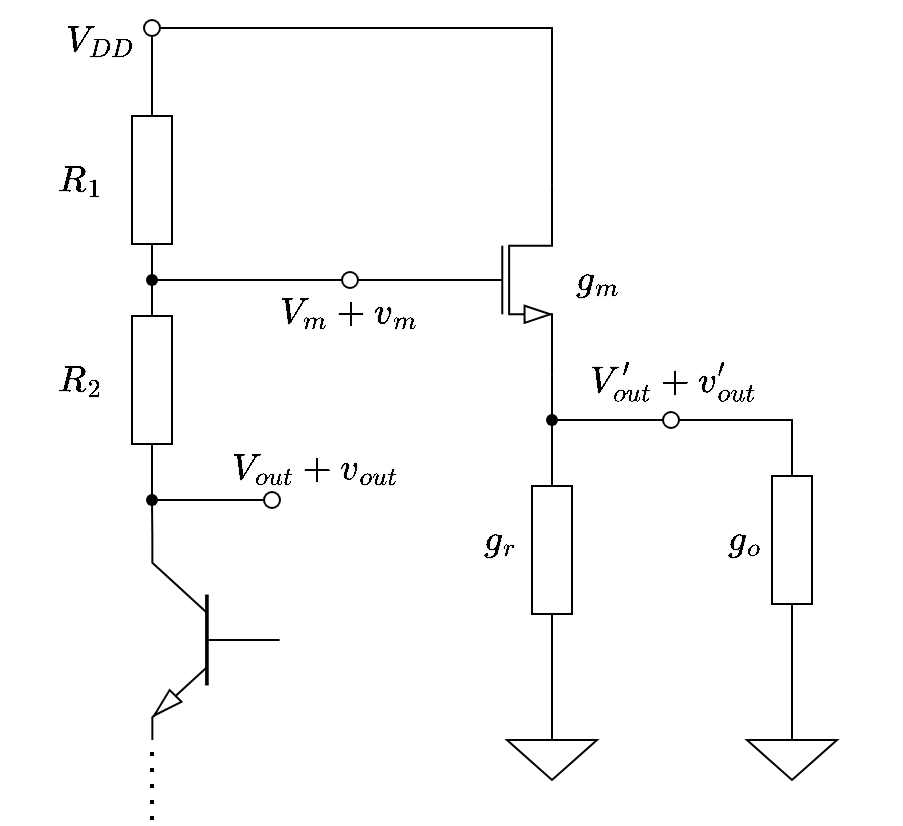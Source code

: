 <mxfile version="24.1.0" type="device">
  <diagram name="ページ1" id="n7fbMxYWRc9fKOqRl0Aw">
    <mxGraphModel dx="594" dy="446" grid="1" gridSize="10" guides="1" tooltips="1" connect="1" arrows="1" fold="1" page="1" pageScale="1" pageWidth="827" pageHeight="1169" math="1" shadow="0">
      <root>
        <mxCell id="0" />
        <mxCell id="1" parent="0" />
        <mxCell id="5MSexzTK711Fszw6_sQ1-2" value="" style="verticalLabelPosition=bottom;shadow=0;dashed=0;align=center;html=1;verticalAlign=top;strokeWidth=1;shape=ellipse;perimeter=ellipsePerimeter;fontFamily=Helvetica;fontSize=11;fontColor=default;labelBackgroundColor=default;aspect=fixed;" parent="1" vertex="1">
          <mxGeometry x="236" y="320" width="8" height="8" as="geometry" />
        </mxCell>
        <mxCell id="5MSexzTK711Fszw6_sQ1-3" value="" style="pointerEvents=1;verticalLabelPosition=bottom;shadow=0;dashed=0;align=center;html=1;verticalAlign=top;shape=mxgraph.electrical.resistors.resistor_1;direction=south;" parent="1" vertex="1">
          <mxGeometry x="230" y="450" width="20" height="100" as="geometry" />
        </mxCell>
        <mxCell id="5MSexzTK711Fszw6_sQ1-4" value="" style="verticalLabelPosition=bottom;shadow=0;dashed=0;align=center;html=1;verticalAlign=top;shape=mxgraph.electrical.transistors.npn_transistor_5;flipH=1;" parent="1" vertex="1">
          <mxGeometry x="240" y="580" width="64" height="100" as="geometry" />
        </mxCell>
        <mxCell id="5MSexzTK711Fszw6_sQ1-12" style="edgeStyle=orthogonalEdgeStyle;rounded=0;orthogonalLoop=1;jettySize=auto;html=1;exitX=0;exitY=0.5;exitDx=0;exitDy=0;exitPerimeter=0;entryX=0.5;entryY=1;entryDx=0;entryDy=0;strokeColor=default;align=center;verticalAlign=middle;fontFamily=Helvetica;fontSize=11;fontColor=default;labelBackgroundColor=default;endArrow=none;endFill=0;" parent="1" source="5MSexzTK711Fszw6_sQ1-6" target="5MSexzTK711Fszw6_sQ1-2" edge="1">
          <mxGeometry relative="1" as="geometry" />
        </mxCell>
        <mxCell id="5MSexzTK711Fszw6_sQ1-6" value="" style="pointerEvents=1;verticalLabelPosition=bottom;shadow=0;dashed=0;align=center;html=1;verticalAlign=top;shape=mxgraph.electrical.resistors.resistor_1;fontFamily=Helvetica;fontSize=11;fontColor=default;labelBackgroundColor=default;direction=south;" parent="1" vertex="1">
          <mxGeometry x="230" y="350" width="20" height="100" as="geometry" />
        </mxCell>
        <mxCell id="5MSexzTK711Fszw6_sQ1-20" style="edgeStyle=orthogonalEdgeStyle;rounded=0;orthogonalLoop=1;jettySize=auto;html=1;entryX=0;entryY=0.5;entryDx=0;entryDy=0;strokeColor=default;align=center;verticalAlign=middle;fontFamily=Times Newer Roman;fontSize=18;fontColor=default;labelBackgroundColor=default;endArrow=none;endFill=0;" parent="1" source="5MSexzTK711Fszw6_sQ1-7" target="5MSexzTK711Fszw6_sQ1-19" edge="1">
          <mxGeometry relative="1" as="geometry" />
        </mxCell>
        <mxCell id="5MSexzTK711Fszw6_sQ1-7" value="" style="shape=waypoint;sketch=0;fillStyle=solid;size=6;pointerEvents=1;points=[];fillColor=none;resizable=0;rotatable=0;perimeter=centerPerimeter;snapToPoint=1;fontFamily=Helvetica;fontSize=11;fontColor=default;labelBackgroundColor=default;" parent="1" vertex="1">
          <mxGeometry x="230" y="440" width="20" height="20" as="geometry" />
        </mxCell>
        <mxCell id="5MSexzTK711Fszw6_sQ1-8" style="edgeStyle=orthogonalEdgeStyle;rounded=0;orthogonalLoop=1;jettySize=auto;html=1;exitX=0;exitY=0.5;exitDx=0;exitDy=0;exitPerimeter=0;entryX=0.436;entryY=1.047;entryDx=0;entryDy=0;entryPerimeter=0;strokeColor=default;align=center;verticalAlign=middle;fontFamily=Helvetica;fontSize=11;fontColor=default;labelBackgroundColor=default;endArrow=none;endFill=0;" parent="1" source="5MSexzTK711Fszw6_sQ1-3" target="5MSexzTK711Fszw6_sQ1-7" edge="1">
          <mxGeometry relative="1" as="geometry" />
        </mxCell>
        <mxCell id="5MSexzTK711Fszw6_sQ1-10" style="edgeStyle=orthogonalEdgeStyle;rounded=0;orthogonalLoop=1;jettySize=auto;html=1;exitX=1;exitY=0.5;exitDx=0;exitDy=0;exitPerimeter=0;entryX=0.51;entryY=-0.073;entryDx=0;entryDy=0;entryPerimeter=0;strokeColor=default;align=center;verticalAlign=middle;fontFamily=Helvetica;fontSize=11;fontColor=default;labelBackgroundColor=default;endArrow=none;endFill=0;" parent="1" source="5MSexzTK711Fszw6_sQ1-6" target="5MSexzTK711Fszw6_sQ1-7" edge="1">
          <mxGeometry relative="1" as="geometry" />
        </mxCell>
        <mxCell id="5MSexzTK711Fszw6_sQ1-13" value="`V_{DD}`" style="text;html=1;align=center;verticalAlign=middle;resizable=0;points=[];autosize=1;strokeColor=none;fillColor=none;fontFamily=Times Newer Roman;fontSize=18;fontColor=default;labelBackgroundColor=default;" parent="1" vertex="1">
          <mxGeometry x="164" y="310" width="100" height="40" as="geometry" />
        </mxCell>
        <mxCell id="5MSexzTK711Fszw6_sQ1-14" value="`R_{1}`" style="text;html=1;align=center;verticalAlign=middle;resizable=0;points=[];autosize=1;strokeColor=none;fillColor=none;fontFamily=Times Newer Roman;fontSize=18;fontColor=default;labelBackgroundColor=default;" parent="1" vertex="1">
          <mxGeometry x="164" y="380" width="80" height="40" as="geometry" />
        </mxCell>
        <mxCell id="5MSexzTK711Fszw6_sQ1-15" value="`R_{2}`" style="text;html=1;align=center;verticalAlign=middle;resizable=0;points=[];autosize=1;strokeColor=none;fillColor=none;fontFamily=Times Newer Roman;fontSize=18;fontColor=default;labelBackgroundColor=default;" parent="1" vertex="1">
          <mxGeometry x="164" y="480" width="80" height="40" as="geometry" />
        </mxCell>
        <mxCell id="5MSexzTK711Fszw6_sQ1-22" style="edgeStyle=orthogonalEdgeStyle;rounded=0;orthogonalLoop=1;jettySize=auto;html=1;entryX=0;entryY=0.5;entryDx=0;entryDy=0;strokeColor=default;align=center;verticalAlign=middle;fontFamily=Times Newer Roman;fontSize=18;fontColor=default;labelBackgroundColor=default;endArrow=none;endFill=0;" parent="1" source="5MSexzTK711Fszw6_sQ1-16" target="5MSexzTK711Fszw6_sQ1-21" edge="1">
          <mxGeometry relative="1" as="geometry" />
        </mxCell>
        <mxCell id="5MSexzTK711Fszw6_sQ1-16" value="" style="shape=waypoint;sketch=0;fillStyle=solid;size=6;pointerEvents=1;points=[];fillColor=none;resizable=0;rotatable=0;perimeter=centerPerimeter;snapToPoint=1;fontFamily=Helvetica;fontSize=11;fontColor=default;labelBackgroundColor=default;" parent="1" vertex="1">
          <mxGeometry x="230" y="550" width="20" height="20" as="geometry" />
        </mxCell>
        <mxCell id="5MSexzTK711Fszw6_sQ1-17" style="edgeStyle=orthogonalEdgeStyle;rounded=0;orthogonalLoop=1;jettySize=auto;html=1;exitX=1;exitY=0.5;exitDx=0;exitDy=0;exitPerimeter=0;entryX=0.502;entryY=0.006;entryDx=0;entryDy=0;entryPerimeter=0;strokeColor=default;align=center;verticalAlign=middle;fontFamily=Times Newer Roman;fontSize=18;fontColor=default;labelBackgroundColor=default;endArrow=none;endFill=0;" parent="1" source="5MSexzTK711Fszw6_sQ1-3" target="5MSexzTK711Fszw6_sQ1-16" edge="1">
          <mxGeometry relative="1" as="geometry" />
        </mxCell>
        <mxCell id="5MSexzTK711Fszw6_sQ1-18" style="edgeStyle=orthogonalEdgeStyle;rounded=0;orthogonalLoop=1;jettySize=auto;html=1;exitX=1;exitY=0;exitDx=0;exitDy=0;exitPerimeter=0;entryX=0.548;entryY=0.904;entryDx=0;entryDy=0;entryPerimeter=0;strokeColor=default;align=center;verticalAlign=middle;fontFamily=Times Newer Roman;fontSize=18;fontColor=default;labelBackgroundColor=default;endArrow=none;endFill=0;" parent="1" source="5MSexzTK711Fszw6_sQ1-4" target="5MSexzTK711Fszw6_sQ1-16" edge="1">
          <mxGeometry relative="1" as="geometry" />
        </mxCell>
        <mxCell id="5MSexzTK711Fszw6_sQ1-19" value="" style="verticalLabelPosition=bottom;shadow=0;dashed=0;align=center;html=1;verticalAlign=top;strokeWidth=1;shape=ellipse;perimeter=ellipsePerimeter;fontFamily=Helvetica;fontSize=11;fontColor=default;labelBackgroundColor=default;aspect=fixed;fillColor=none;gradientColor=none;" parent="1" vertex="1">
          <mxGeometry x="335" y="446" width="8" height="8" as="geometry" />
        </mxCell>
        <mxCell id="5MSexzTK711Fszw6_sQ1-21" value="" style="verticalLabelPosition=bottom;shadow=0;dashed=0;align=center;html=1;verticalAlign=top;strokeWidth=1;shape=ellipse;perimeter=ellipsePerimeter;fontFamily=Helvetica;fontSize=11;fontColor=default;labelBackgroundColor=default;aspect=fixed;fillColor=none;gradientColor=none;" parent="1" vertex="1">
          <mxGeometry x="296" y="556" width="8" height="8" as="geometry" />
        </mxCell>
        <mxCell id="5MSexzTK711Fszw6_sQ1-23" value="`V_{out}+v_{out}`" style="text;html=1;align=center;verticalAlign=middle;resizable=0;points=[];autosize=1;strokeColor=none;fillColor=none;fontFamily=Times Newer Roman;fontSize=18;fontColor=default;labelBackgroundColor=default;" parent="1" vertex="1">
          <mxGeometry x="236" y="524" width="170" height="40" as="geometry" />
        </mxCell>
        <mxCell id="DZrtfp24Ij-Nv5J4G-Sl-1" value="" style="verticalLabelPosition=bottom;shadow=0;dashed=0;align=center;html=1;verticalAlign=top;shape=mxgraph.electrical.transistors.nmos;pointerEvents=1;" parent="1" vertex="1">
          <mxGeometry x="380" y="400" width="60" height="100" as="geometry" />
        </mxCell>
        <mxCell id="DZrtfp24Ij-Nv5J4G-Sl-2" style="edgeStyle=orthogonalEdgeStyle;rounded=0;orthogonalLoop=1;jettySize=auto;html=1;exitX=1;exitY=0.5;exitDx=0;exitDy=0;entryX=0;entryY=0.5;entryDx=0;entryDy=0;entryPerimeter=0;endArrow=none;endFill=0;" parent="1" source="5MSexzTK711Fszw6_sQ1-19" target="DZrtfp24Ij-Nv5J4G-Sl-1" edge="1">
          <mxGeometry relative="1" as="geometry" />
        </mxCell>
        <mxCell id="DZrtfp24Ij-Nv5J4G-Sl-3" value="" style="pointerEvents=1;verticalLabelPosition=bottom;shadow=0;dashed=0;align=center;html=1;verticalAlign=top;shape=mxgraph.electrical.resistors.resistor_1;direction=south;" parent="1" vertex="1">
          <mxGeometry x="430" y="535" width="20" height="100" as="geometry" />
        </mxCell>
        <mxCell id="DZrtfp24Ij-Nv5J4G-Sl-4" value="" style="shape=waypoint;sketch=0;fillStyle=solid;size=6;pointerEvents=1;points=[];fillColor=none;resizable=0;rotatable=0;perimeter=centerPerimeter;snapToPoint=1;fontFamily=Helvetica;fontSize=11;fontColor=default;labelBackgroundColor=default;" parent="1" vertex="1">
          <mxGeometry x="430" y="510" width="20" height="20" as="geometry" />
        </mxCell>
        <mxCell id="DZrtfp24Ij-Nv5J4G-Sl-5" style="edgeStyle=orthogonalEdgeStyle;rounded=0;orthogonalLoop=1;jettySize=auto;html=1;exitX=1;exitY=1;exitDx=0;exitDy=0;exitPerimeter=0;entryX=0.613;entryY=0.015;entryDx=0;entryDy=0;entryPerimeter=0;strokeColor=default;align=center;verticalAlign=middle;fontFamily=Helvetica;fontSize=11;fontColor=default;labelBackgroundColor=default;endArrow=none;endFill=0;" parent="1" source="DZrtfp24Ij-Nv5J4G-Sl-1" target="DZrtfp24Ij-Nv5J4G-Sl-4" edge="1">
          <mxGeometry relative="1" as="geometry" />
        </mxCell>
        <mxCell id="DZrtfp24Ij-Nv5J4G-Sl-6" style="edgeStyle=orthogonalEdgeStyle;rounded=0;orthogonalLoop=1;jettySize=auto;html=1;exitX=0;exitY=0.5;exitDx=0;exitDy=0;exitPerimeter=0;entryX=0.463;entryY=0.881;entryDx=0;entryDy=0;entryPerimeter=0;strokeColor=default;align=center;verticalAlign=middle;fontFamily=Helvetica;fontSize=11;fontColor=default;labelBackgroundColor=default;endArrow=none;endFill=0;" parent="1" source="DZrtfp24Ij-Nv5J4G-Sl-3" target="DZrtfp24Ij-Nv5J4G-Sl-4" edge="1">
          <mxGeometry relative="1" as="geometry" />
        </mxCell>
        <mxCell id="DZrtfp24Ij-Nv5J4G-Sl-7" value="" style="endArrow=none;dashed=1;html=1;dashPattern=1 3;strokeWidth=2;rounded=0;strokeColor=default;align=center;verticalAlign=middle;fontFamily=Helvetica;fontSize=11;fontColor=default;labelBackgroundColor=default;" parent="1" edge="1">
          <mxGeometry width="50" height="50" relative="1" as="geometry">
            <mxPoint x="240" y="720" as="sourcePoint" />
            <mxPoint x="240" y="680" as="targetPoint" />
          </mxGeometry>
        </mxCell>
        <mxCell id="DZrtfp24Ij-Nv5J4G-Sl-8" style="edgeStyle=orthogonalEdgeStyle;rounded=0;orthogonalLoop=1;jettySize=auto;html=1;exitX=1;exitY=0.5;exitDx=0;exitDy=0;entryX=1;entryY=0;entryDx=0;entryDy=0;entryPerimeter=0;strokeColor=default;align=center;verticalAlign=middle;fontFamily=Helvetica;fontSize=11;fontColor=default;labelBackgroundColor=default;endArrow=none;endFill=0;" parent="1" source="5MSexzTK711Fszw6_sQ1-2" target="DZrtfp24Ij-Nv5J4G-Sl-1" edge="1">
          <mxGeometry relative="1" as="geometry" />
        </mxCell>
        <mxCell id="DZrtfp24Ij-Nv5J4G-Sl-9" value="" style="pointerEvents=1;verticalLabelPosition=bottom;shadow=0;dashed=0;align=center;html=1;verticalAlign=top;shape=mxgraph.electrical.signal_sources.signal_ground;fontFamily=Helvetica;fontSize=11;fontColor=default;labelBackgroundColor=default;" parent="1" vertex="1">
          <mxGeometry x="417.5" y="670" width="45" height="30" as="geometry" />
        </mxCell>
        <mxCell id="DZrtfp24Ij-Nv5J4G-Sl-10" style="edgeStyle=orthogonalEdgeStyle;rounded=0;orthogonalLoop=1;jettySize=auto;html=1;exitX=0.5;exitY=0;exitDx=0;exitDy=0;exitPerimeter=0;entryX=1;entryY=0.5;entryDx=0;entryDy=0;entryPerimeter=0;strokeColor=default;align=center;verticalAlign=middle;fontFamily=Helvetica;fontSize=11;fontColor=default;labelBackgroundColor=default;endArrow=none;endFill=0;" parent="1" source="DZrtfp24Ij-Nv5J4G-Sl-9" target="DZrtfp24Ij-Nv5J4G-Sl-3" edge="1">
          <mxGeometry relative="1" as="geometry" />
        </mxCell>
        <mxCell id="DZrtfp24Ij-Nv5J4G-Sl-11" value="`g_{r}`" style="text;html=1;align=center;verticalAlign=middle;resizable=0;points=[];autosize=1;strokeColor=none;fillColor=none;fontFamily=Times Newer Roman;fontSize=18;fontColor=default;labelBackgroundColor=default;" parent="1" vertex="1">
          <mxGeometry x="374" y="560" width="80" height="40" as="geometry" />
        </mxCell>
        <mxCell id="DZrtfp24Ij-Nv5J4G-Sl-12" value="`g_{m}`" style="text;html=1;align=center;verticalAlign=middle;resizable=0;points=[];autosize=1;strokeColor=none;fillColor=none;fontFamily=Times Newer Roman;fontSize=18;fontColor=default;labelBackgroundColor=default;" parent="1" vertex="1">
          <mxGeometry x="417.5" y="430" width="90" height="40" as="geometry" />
        </mxCell>
        <mxCell id="DZrtfp24Ij-Nv5J4G-Sl-13" value="" style="verticalLabelPosition=bottom;shadow=0;dashed=0;align=center;html=1;verticalAlign=top;strokeWidth=1;shape=ellipse;perimeter=ellipsePerimeter;fontFamily=Helvetica;fontSize=11;fontColor=default;labelBackgroundColor=default;aspect=fixed;fillColor=none;gradientColor=none;" parent="1" vertex="1">
          <mxGeometry x="495.5" y="516" width="8" height="8" as="geometry" />
        </mxCell>
        <mxCell id="DZrtfp24Ij-Nv5J4G-Sl-14" style="edgeStyle=orthogonalEdgeStyle;rounded=0;orthogonalLoop=1;jettySize=auto;html=1;exitX=0;exitY=0.5;exitDx=0;exitDy=0;entryX=1.018;entryY=0.527;entryDx=0;entryDy=0;entryPerimeter=0;strokeColor=default;align=center;verticalAlign=middle;fontFamily=Helvetica;fontSize=11;fontColor=default;labelBackgroundColor=default;endArrow=none;endFill=0;" parent="1" source="DZrtfp24Ij-Nv5J4G-Sl-13" target="DZrtfp24Ij-Nv5J4G-Sl-4" edge="1">
          <mxGeometry relative="1" as="geometry" />
        </mxCell>
        <mxCell id="DZrtfp24Ij-Nv5J4G-Sl-15" value="`V_{out}^{&#39;}+v_{out}^{&#39;}`" style="text;html=1;align=center;verticalAlign=middle;resizable=0;points=[];autosize=1;strokeColor=none;fillColor=none;fontFamily=Times Newer Roman;fontSize=18;fontColor=default;labelBackgroundColor=default;" parent="1" vertex="1">
          <mxGeometry x="384.5" y="480" width="230" height="40" as="geometry" />
        </mxCell>
        <mxCell id="DZrtfp24Ij-Nv5J4G-Sl-17" value="`V_{m}+v_{m}`" style="text;html=1;align=center;verticalAlign=middle;resizable=0;points=[];autosize=1;strokeColor=none;fillColor=none;fontFamily=Times Newer Roman;fontSize=18;fontColor=default;labelBackgroundColor=default;" parent="1" vertex="1">
          <mxGeometry x="263" y="446" width="150" height="40" as="geometry" />
        </mxCell>
        <mxCell id="JJfRP-a4ThJ9PGf6oPr8-5" style="edgeStyle=orthogonalEdgeStyle;rounded=0;orthogonalLoop=1;jettySize=auto;html=1;exitX=0;exitY=0.5;exitDx=0;exitDy=0;exitPerimeter=0;entryX=1;entryY=0.5;entryDx=0;entryDy=0;strokeColor=default;align=center;verticalAlign=middle;fontFamily=Times Newer Roman;fontSize=18;fontColor=default;labelBackgroundColor=default;endArrow=none;endFill=0;" edge="1" parent="1" source="JJfRP-a4ThJ9PGf6oPr8-1" target="DZrtfp24Ij-Nv5J4G-Sl-13">
          <mxGeometry relative="1" as="geometry">
            <Array as="points">
              <mxPoint x="560" y="520" />
            </Array>
          </mxGeometry>
        </mxCell>
        <mxCell id="JJfRP-a4ThJ9PGf6oPr8-1" value="" style="pointerEvents=1;verticalLabelPosition=bottom;shadow=0;dashed=0;align=center;html=1;verticalAlign=top;shape=mxgraph.electrical.resistors.resistor_1;direction=south;" vertex="1" parent="1">
          <mxGeometry x="550" y="530" width="20" height="100" as="geometry" />
        </mxCell>
        <mxCell id="JJfRP-a4ThJ9PGf6oPr8-2" value="" style="pointerEvents=1;verticalLabelPosition=bottom;shadow=0;dashed=0;align=center;html=1;verticalAlign=top;shape=mxgraph.electrical.signal_sources.signal_ground;fontFamily=Helvetica;fontSize=11;fontColor=default;labelBackgroundColor=default;" vertex="1" parent="1">
          <mxGeometry x="537.5" y="670" width="45" height="30" as="geometry" />
        </mxCell>
        <mxCell id="JJfRP-a4ThJ9PGf6oPr8-3" style="edgeStyle=orthogonalEdgeStyle;rounded=0;orthogonalLoop=1;jettySize=auto;html=1;exitX=0.5;exitY=0;exitDx=0;exitDy=0;exitPerimeter=0;entryX=1;entryY=0.5;entryDx=0;entryDy=0;entryPerimeter=0;endArrow=none;endFill=0;" edge="1" parent="1" source="JJfRP-a4ThJ9PGf6oPr8-2" target="JJfRP-a4ThJ9PGf6oPr8-1">
          <mxGeometry relative="1" as="geometry" />
        </mxCell>
        <mxCell id="JJfRP-a4ThJ9PGf6oPr8-4" value="`g_{o}`" style="text;html=1;align=center;verticalAlign=middle;resizable=0;points=[];autosize=1;strokeColor=none;fillColor=none;fontFamily=Times Newer Roman;fontSize=18;fontColor=default;labelBackgroundColor=default;" vertex="1" parent="1">
          <mxGeometry x="495.5" y="560" width="80" height="40" as="geometry" />
        </mxCell>
      </root>
    </mxGraphModel>
  </diagram>
</mxfile>
